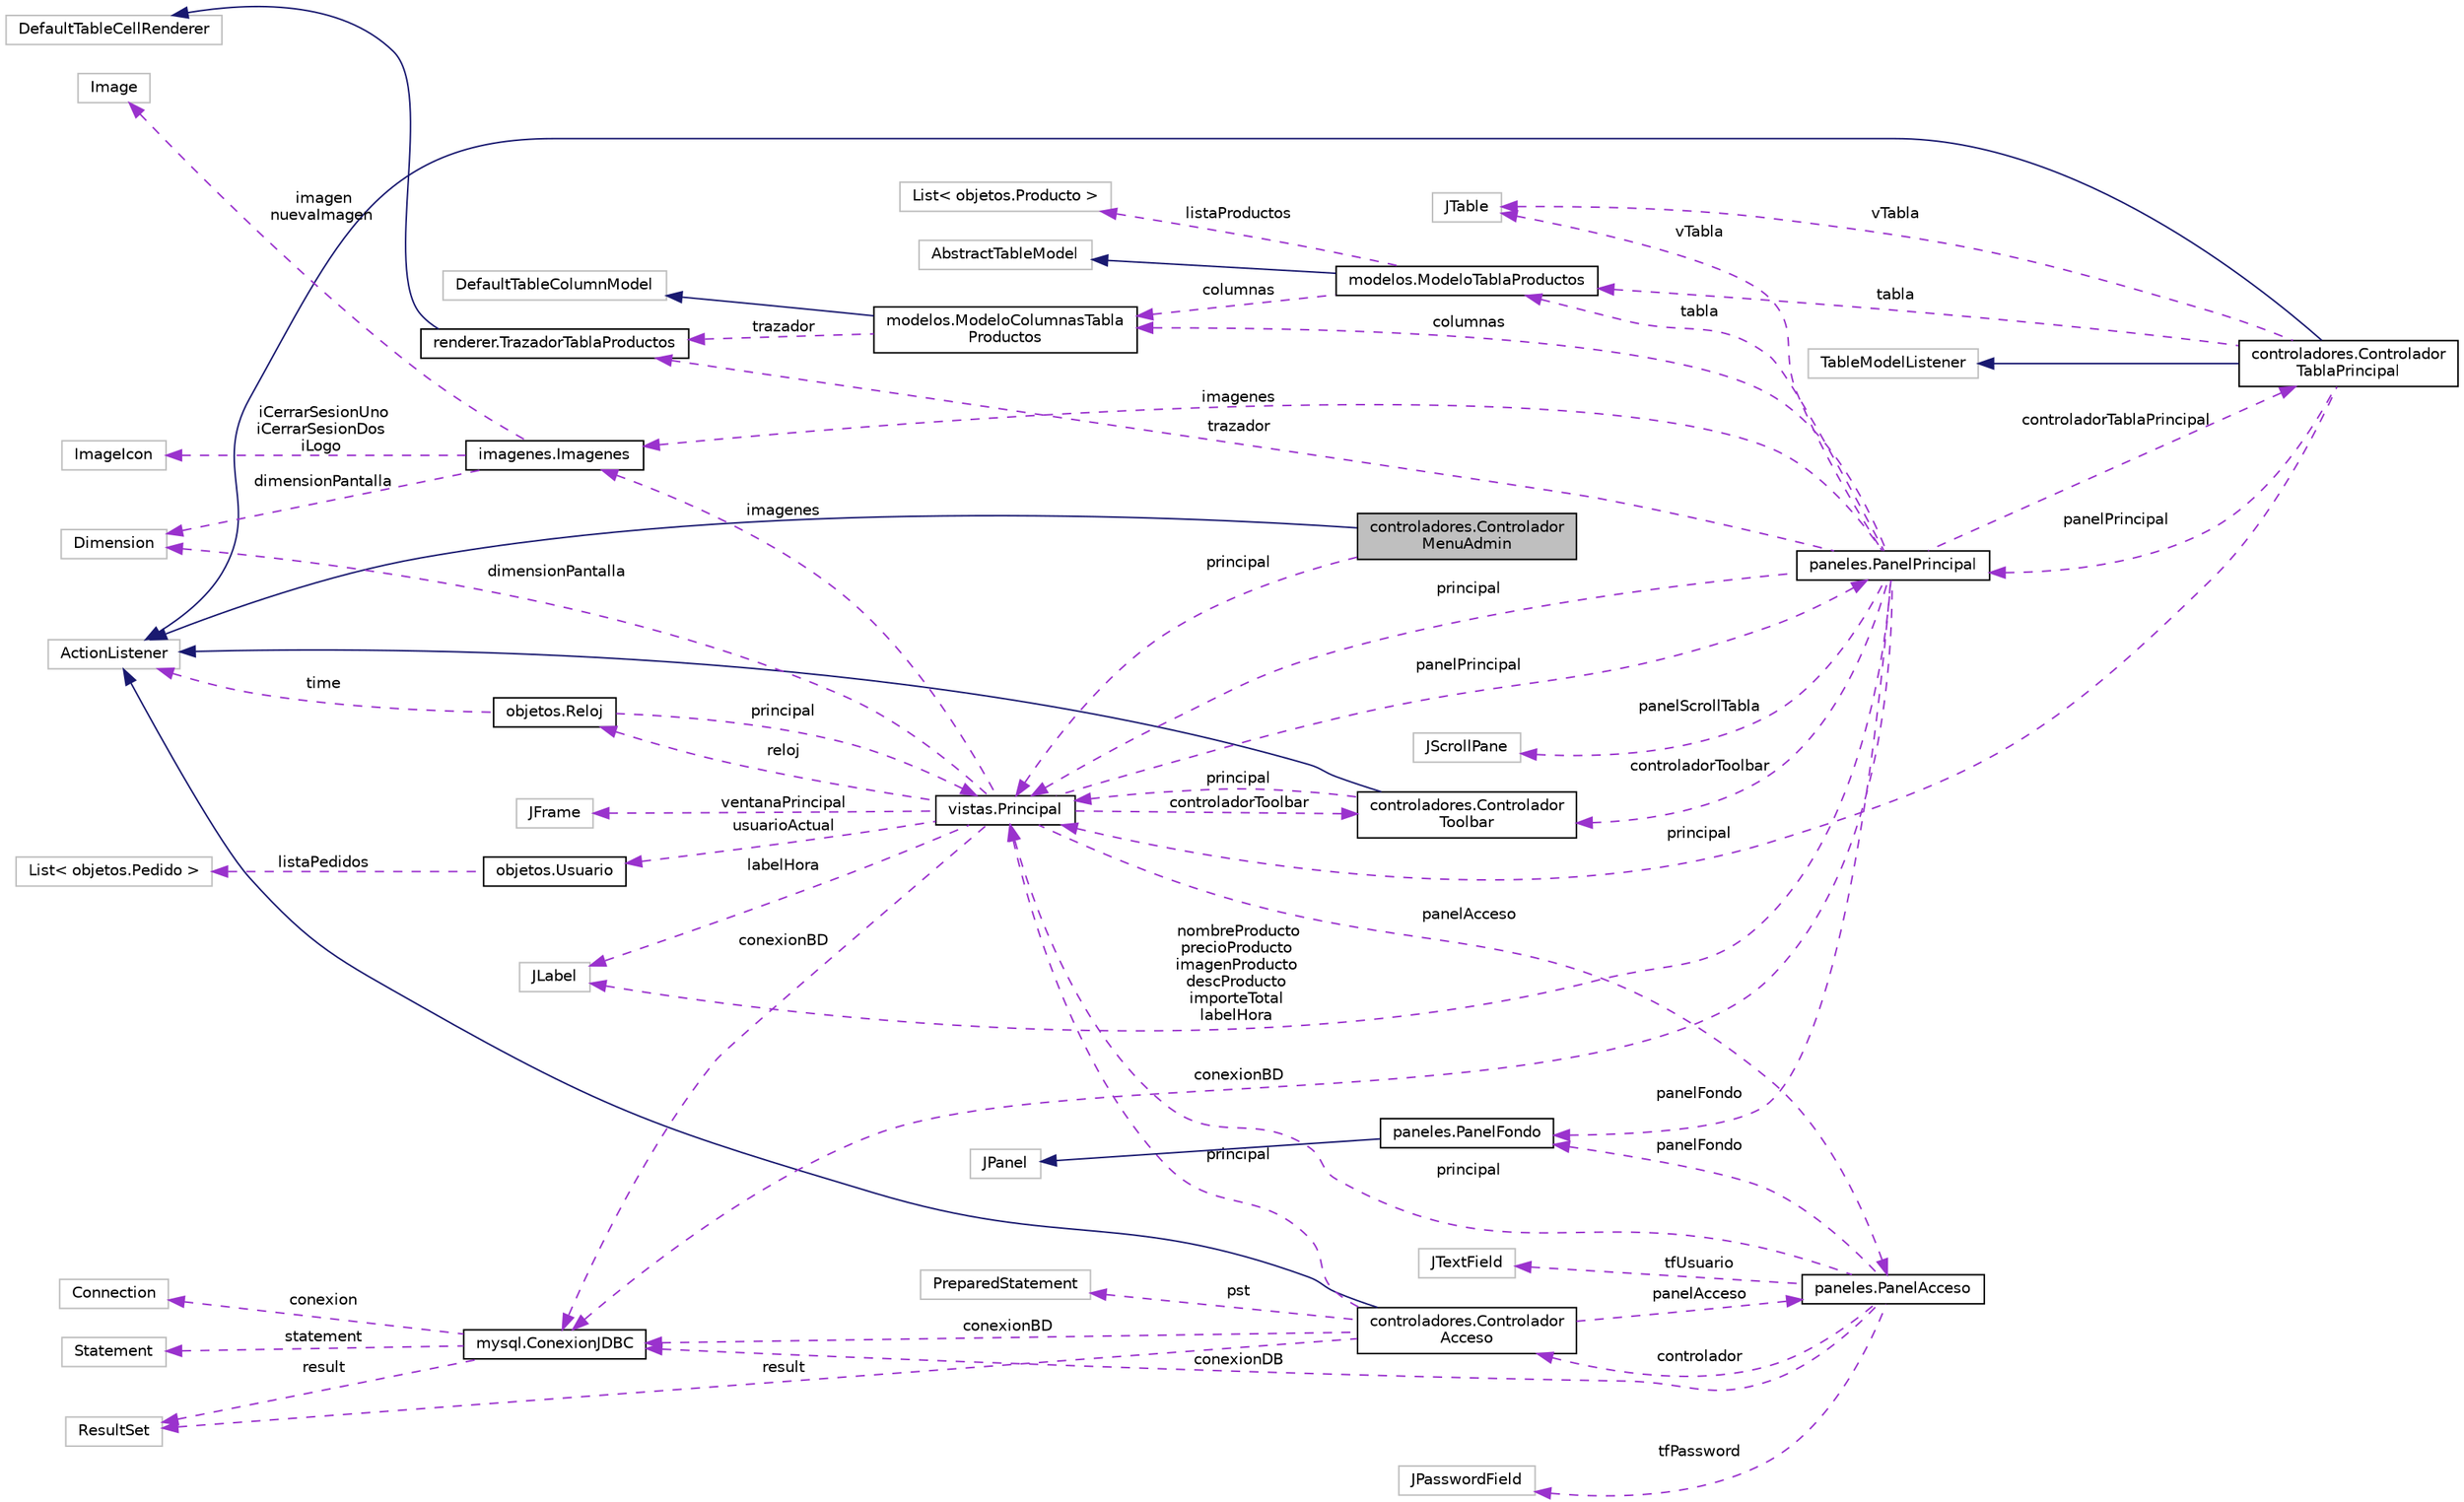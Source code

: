 digraph "controladores.ControladorMenuAdmin"
{
  edge [fontname="Helvetica",fontsize="10",labelfontname="Helvetica",labelfontsize="10"];
  node [fontname="Helvetica",fontsize="10",shape=record];
  rankdir="LR";
  Node2 [label="controladores.Controlador\lMenuAdmin",height=0.2,width=0.4,color="black", fillcolor="grey75", style="filled", fontcolor="black"];
  Node3 -> Node2 [dir="back",color="midnightblue",fontsize="10",style="solid",fontname="Helvetica"];
  Node3 [label="ActionListener",height=0.2,width=0.4,color="grey75", fillcolor="white", style="filled"];
  Node4 -> Node2 [dir="back",color="darkorchid3",fontsize="10",style="dashed",label=" principal" ,fontname="Helvetica"];
  Node4 [label="vistas.Principal",height=0.2,width=0.4,color="black", fillcolor="white", style="filled",URL="$classvistas_1_1_principal.html"];
  Node5 -> Node4 [dir="back",color="darkorchid3",fontsize="10",style="dashed",label=" reloj" ,fontname="Helvetica"];
  Node5 [label="objetos.Reloj",height=0.2,width=0.4,color="black", fillcolor="white", style="filled",URL="$classobjetos_1_1_reloj.html"];
  Node3 -> Node5 [dir="back",color="darkorchid3",fontsize="10",style="dashed",label=" time" ,fontname="Helvetica"];
  Node4 -> Node5 [dir="back",color="darkorchid3",fontsize="10",style="dashed",label=" principal" ,fontname="Helvetica"];
  Node6 -> Node4 [dir="back",color="darkorchid3",fontsize="10",style="dashed",label=" panelPrincipal" ,fontname="Helvetica"];
  Node6 [label="paneles.PanelPrincipal",height=0.2,width=0.4,color="black", fillcolor="white", style="filled",URL="$classpaneles_1_1_panel_principal.html"];
  Node7 -> Node6 [dir="back",color="darkorchid3",fontsize="10",style="dashed",label=" controladorTablaPrincipal" ,fontname="Helvetica"];
  Node7 [label="controladores.Controlador\lTablaPrincipal",height=0.2,width=0.4,color="black", fillcolor="white", style="filled",URL="$classcontroladores_1_1_controlador_tabla_principal.html"];
  Node3 -> Node7 [dir="back",color="midnightblue",fontsize="10",style="solid",fontname="Helvetica"];
  Node8 -> Node7 [dir="back",color="midnightblue",fontsize="10",style="solid",fontname="Helvetica"];
  Node8 [label="TableModelListener",height=0.2,width=0.4,color="grey75", fillcolor="white", style="filled"];
  Node6 -> Node7 [dir="back",color="darkorchid3",fontsize="10",style="dashed",label=" panelPrincipal" ,fontname="Helvetica"];
  Node9 -> Node7 [dir="back",color="darkorchid3",fontsize="10",style="dashed",label=" vTabla" ,fontname="Helvetica"];
  Node9 [label="JTable",height=0.2,width=0.4,color="grey75", fillcolor="white", style="filled"];
  Node4 -> Node7 [dir="back",color="darkorchid3",fontsize="10",style="dashed",label=" principal" ,fontname="Helvetica"];
  Node10 -> Node7 [dir="back",color="darkorchid3",fontsize="10",style="dashed",label=" tabla" ,fontname="Helvetica"];
  Node10 [label="modelos.ModeloTablaProductos",height=0.2,width=0.4,color="black", fillcolor="white", style="filled",URL="$classmodelos_1_1_modelo_tabla_productos.html"];
  Node11 -> Node10 [dir="back",color="midnightblue",fontsize="10",style="solid",fontname="Helvetica"];
  Node11 [label="AbstractTableModel",height=0.2,width=0.4,color="grey75", fillcolor="white", style="filled"];
  Node12 -> Node10 [dir="back",color="darkorchid3",fontsize="10",style="dashed",label=" columnas" ,fontname="Helvetica"];
  Node12 [label="modelos.ModeloColumnasTabla\lProductos",height=0.2,width=0.4,color="black", fillcolor="white", style="filled",URL="$classmodelos_1_1_modelo_columnas_tabla_productos.html"];
  Node13 -> Node12 [dir="back",color="midnightblue",fontsize="10",style="solid",fontname="Helvetica"];
  Node13 [label="DefaultTableColumnModel",height=0.2,width=0.4,color="grey75", fillcolor="white", style="filled"];
  Node14 -> Node12 [dir="back",color="darkorchid3",fontsize="10",style="dashed",label=" trazador" ,fontname="Helvetica"];
  Node14 [label="renderer.TrazadorTablaProductos",height=0.2,width=0.4,color="black", fillcolor="white", style="filled",URL="$classrenderer_1_1_trazador_tabla_productos.html"];
  Node15 -> Node14 [dir="back",color="midnightblue",fontsize="10",style="solid",fontname="Helvetica"];
  Node15 [label="DefaultTableCellRenderer",height=0.2,width=0.4,color="grey75", fillcolor="white", style="filled"];
  Node16 -> Node10 [dir="back",color="darkorchid3",fontsize="10",style="dashed",label=" listaProductos" ,fontname="Helvetica"];
  Node16 [label="List\< objetos.Producto \>",height=0.2,width=0.4,color="grey75", fillcolor="white", style="filled"];
  Node14 -> Node6 [dir="back",color="darkorchid3",fontsize="10",style="dashed",label=" trazador" ,fontname="Helvetica"];
  Node17 -> Node6 [dir="back",color="darkorchid3",fontsize="10",style="dashed",label=" conexionBD" ,fontname="Helvetica"];
  Node17 [label="mysql.ConexionJDBC",height=0.2,width=0.4,color="black", fillcolor="white", style="filled",URL="$classmysql_1_1_conexion_j_d_b_c.html"];
  Node18 -> Node17 [dir="back",color="darkorchid3",fontsize="10",style="dashed",label=" statement" ,fontname="Helvetica"];
  Node18 [label="Statement",height=0.2,width=0.4,color="grey75", fillcolor="white", style="filled"];
  Node19 -> Node17 [dir="back",color="darkorchid3",fontsize="10",style="dashed",label=" conexion" ,fontname="Helvetica"];
  Node19 [label="Connection",height=0.2,width=0.4,color="grey75", fillcolor="white", style="filled"];
  Node20 -> Node17 [dir="back",color="darkorchid3",fontsize="10",style="dashed",label=" result" ,fontname="Helvetica"];
  Node20 [label="ResultSet",height=0.2,width=0.4,color="grey75", fillcolor="white", style="filled"];
  Node21 -> Node6 [dir="back",color="darkorchid3",fontsize="10",style="dashed",label=" controladorToolbar" ,fontname="Helvetica"];
  Node21 [label="controladores.Controlador\lToolbar",height=0.2,width=0.4,color="black", fillcolor="white", style="filled",URL="$classcontroladores_1_1_controlador_toolbar.html"];
  Node3 -> Node21 [dir="back",color="midnightblue",fontsize="10",style="solid",fontname="Helvetica"];
  Node4 -> Node21 [dir="back",color="darkorchid3",fontsize="10",style="dashed",label=" principal" ,fontname="Helvetica"];
  Node9 -> Node6 [dir="back",color="darkorchid3",fontsize="10",style="dashed",label=" vTabla" ,fontname="Helvetica"];
  Node22 -> Node6 [dir="back",color="darkorchid3",fontsize="10",style="dashed",label=" panelFondo" ,fontname="Helvetica"];
  Node22 [label="paneles.PanelFondo",height=0.2,width=0.4,color="black", fillcolor="white", style="filled",URL="$classpaneles_1_1_panel_fondo.html"];
  Node23 -> Node22 [dir="back",color="midnightblue",fontsize="10",style="solid",fontname="Helvetica"];
  Node23 [label="JPanel",height=0.2,width=0.4,color="grey75", fillcolor="white", style="filled"];
  Node12 -> Node6 [dir="back",color="darkorchid3",fontsize="10",style="dashed",label=" columnas" ,fontname="Helvetica"];
  Node24 -> Node6 [dir="back",color="darkorchid3",fontsize="10",style="dashed",label=" nombreProducto\nprecioProducto\nimagenProducto\ndescProducto\nimporteTotal\nlabelHora" ,fontname="Helvetica"];
  Node24 [label="JLabel",height=0.2,width=0.4,color="grey75", fillcolor="white", style="filled"];
  Node25 -> Node6 [dir="back",color="darkorchid3",fontsize="10",style="dashed",label=" imagenes" ,fontname="Helvetica"];
  Node25 [label="imagenes.Imagenes",height=0.2,width=0.4,color="black", fillcolor="white", style="filled",URL="$classimagenes_1_1_imagenes.html"];
  Node26 -> Node25 [dir="back",color="darkorchid3",fontsize="10",style="dashed",label=" iCerrarSesionUno\niCerrarSesionDos\niLogo" ,fontname="Helvetica"];
  Node26 [label="ImageIcon",height=0.2,width=0.4,color="grey75", fillcolor="white", style="filled"];
  Node27 -> Node25 [dir="back",color="darkorchid3",fontsize="10",style="dashed",label=" imagen\nnuevaImagen" ,fontname="Helvetica"];
  Node27 [label="Image",height=0.2,width=0.4,color="grey75", fillcolor="white", style="filled"];
  Node28 -> Node25 [dir="back",color="darkorchid3",fontsize="10",style="dashed",label=" dimensionPantalla" ,fontname="Helvetica"];
  Node28 [label="Dimension",height=0.2,width=0.4,color="grey75", fillcolor="white", style="filled"];
  Node29 -> Node6 [dir="back",color="darkorchid3",fontsize="10",style="dashed",label=" panelScrollTabla" ,fontname="Helvetica"];
  Node29 [label="JScrollPane",height=0.2,width=0.4,color="grey75", fillcolor="white", style="filled"];
  Node10 -> Node6 [dir="back",color="darkorchid3",fontsize="10",style="dashed",label=" tabla" ,fontname="Helvetica"];
  Node4 -> Node6 [dir="back",color="darkorchid3",fontsize="10",style="dashed",label=" principal" ,fontname="Helvetica"];
  Node21 -> Node4 [dir="back",color="darkorchid3",fontsize="10",style="dashed",label=" controladorToolbar" ,fontname="Helvetica"];
  Node30 -> Node4 [dir="back",color="darkorchid3",fontsize="10",style="dashed",label=" usuarioActual" ,fontname="Helvetica"];
  Node30 [label="objetos.Usuario",height=0.2,width=0.4,color="black", fillcolor="white", style="filled",URL="$classobjetos_1_1_usuario.html"];
  Node31 -> Node30 [dir="back",color="darkorchid3",fontsize="10",style="dashed",label=" listaPedidos" ,fontname="Helvetica"];
  Node31 [label="List\< objetos.Pedido \>",height=0.2,width=0.4,color="grey75", fillcolor="white", style="filled"];
  Node17 -> Node4 [dir="back",color="darkorchid3",fontsize="10",style="dashed",label=" conexionBD" ,fontname="Helvetica"];
  Node32 -> Node4 [dir="back",color="darkorchid3",fontsize="10",style="dashed",label=" ventanaPrincipal" ,fontname="Helvetica"];
  Node32 [label="JFrame",height=0.2,width=0.4,color="grey75", fillcolor="white", style="filled"];
  Node33 -> Node4 [dir="back",color="darkorchid3",fontsize="10",style="dashed",label=" panelAcceso" ,fontname="Helvetica"];
  Node33 [label="paneles.PanelAcceso",height=0.2,width=0.4,color="black", fillcolor="white", style="filled",URL="$classpaneles_1_1_panel_acceso.html"];
  Node34 -> Node33 [dir="back",color="darkorchid3",fontsize="10",style="dashed",label=" tfUsuario" ,fontname="Helvetica"];
  Node34 [label="JTextField",height=0.2,width=0.4,color="grey75", fillcolor="white", style="filled"];
  Node17 -> Node33 [dir="back",color="darkorchid3",fontsize="10",style="dashed",label=" conexionDB" ,fontname="Helvetica"];
  Node35 -> Node33 [dir="back",color="darkorchid3",fontsize="10",style="dashed",label=" tfPassword" ,fontname="Helvetica"];
  Node35 [label="JPasswordField",height=0.2,width=0.4,color="grey75", fillcolor="white", style="filled"];
  Node22 -> Node33 [dir="back",color="darkorchid3",fontsize="10",style="dashed",label=" panelFondo" ,fontname="Helvetica"];
  Node36 -> Node33 [dir="back",color="darkorchid3",fontsize="10",style="dashed",label=" controlador" ,fontname="Helvetica"];
  Node36 [label="controladores.Controlador\lAcceso",height=0.2,width=0.4,color="black", fillcolor="white", style="filled",URL="$classcontroladores_1_1_controlador_acceso.html"];
  Node3 -> Node36 [dir="back",color="midnightblue",fontsize="10",style="solid",fontname="Helvetica"];
  Node17 -> Node36 [dir="back",color="darkorchid3",fontsize="10",style="dashed",label=" conexionBD" ,fontname="Helvetica"];
  Node33 -> Node36 [dir="back",color="darkorchid3",fontsize="10",style="dashed",label=" panelAcceso" ,fontname="Helvetica"];
  Node37 -> Node36 [dir="back",color="darkorchid3",fontsize="10",style="dashed",label=" pst" ,fontname="Helvetica"];
  Node37 [label="PreparedStatement",height=0.2,width=0.4,color="grey75", fillcolor="white", style="filled"];
  Node4 -> Node36 [dir="back",color="darkorchid3",fontsize="10",style="dashed",label=" principal" ,fontname="Helvetica"];
  Node20 -> Node36 [dir="back",color="darkorchid3",fontsize="10",style="dashed",label=" result" ,fontname="Helvetica"];
  Node4 -> Node33 [dir="back",color="darkorchid3",fontsize="10",style="dashed",label=" principal" ,fontname="Helvetica"];
  Node28 -> Node4 [dir="back",color="darkorchid3",fontsize="10",style="dashed",label=" dimensionPantalla" ,fontname="Helvetica"];
  Node24 -> Node4 [dir="back",color="darkorchid3",fontsize="10",style="dashed",label=" labelHora" ,fontname="Helvetica"];
  Node25 -> Node4 [dir="back",color="darkorchid3",fontsize="10",style="dashed",label=" imagenes" ,fontname="Helvetica"];
}
